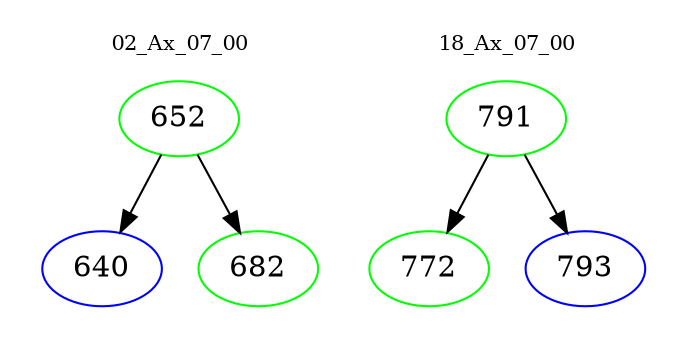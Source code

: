 digraph{
subgraph cluster_0 {
color = white
label = "02_Ax_07_00";
fontsize=10;
T0_652 [label="652", color="green"]
T0_652 -> T0_640 [color="black"]
T0_640 [label="640", color="blue"]
T0_652 -> T0_682 [color="black"]
T0_682 [label="682", color="green"]
}
subgraph cluster_1 {
color = white
label = "18_Ax_07_00";
fontsize=10;
T1_791 [label="791", color="green"]
T1_791 -> T1_772 [color="black"]
T1_772 [label="772", color="green"]
T1_791 -> T1_793 [color="black"]
T1_793 [label="793", color="blue"]
}
}
